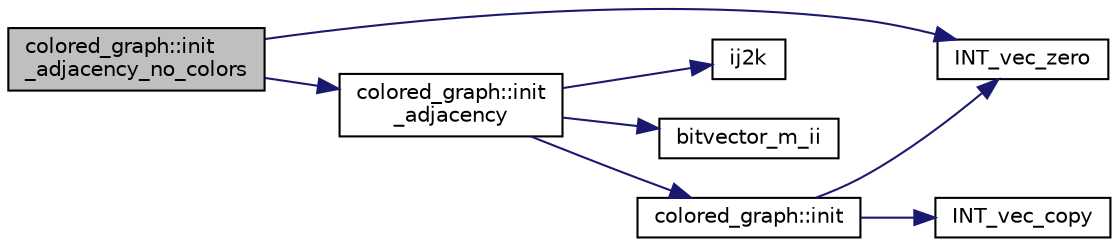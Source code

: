 digraph "colored_graph::init_adjacency_no_colors"
{
  edge [fontname="Helvetica",fontsize="10",labelfontname="Helvetica",labelfontsize="10"];
  node [fontname="Helvetica",fontsize="10",shape=record];
  rankdir="LR";
  Node409 [label="colored_graph::init\l_adjacency_no_colors",height=0.2,width=0.4,color="black", fillcolor="grey75", style="filled", fontcolor="black"];
  Node409 -> Node410 [color="midnightblue",fontsize="10",style="solid",fontname="Helvetica"];
  Node410 [label="INT_vec_zero",height=0.2,width=0.4,color="black", fillcolor="white", style="filled",URL="$df/dbf/sajeeb_8_c.html#aa8c9c7977203577026080f546fe4980f"];
  Node409 -> Node411 [color="midnightblue",fontsize="10",style="solid",fontname="Helvetica"];
  Node411 [label="colored_graph::init\l_adjacency",height=0.2,width=0.4,color="black", fillcolor="white", style="filled",URL="$dc/de2/classcolored__graph.html#a7dd89f3adcb0f1d70d4bb05be6400e73"];
  Node411 -> Node412 [color="midnightblue",fontsize="10",style="solid",fontname="Helvetica"];
  Node412 [label="ij2k",height=0.2,width=0.4,color="black", fillcolor="white", style="filled",URL="$df/dbf/sajeeb_8_c.html#a68a0fe85ad4b80a9220cb33f9c4c0042"];
  Node411 -> Node413 [color="midnightblue",fontsize="10",style="solid",fontname="Helvetica"];
  Node413 [label="bitvector_m_ii",height=0.2,width=0.4,color="black", fillcolor="white", style="filled",URL="$df/dbf/sajeeb_8_c.html#a31da55e2b26316d582cd322dc670b67b"];
  Node411 -> Node414 [color="midnightblue",fontsize="10",style="solid",fontname="Helvetica"];
  Node414 [label="colored_graph::init",height=0.2,width=0.4,color="black", fillcolor="white", style="filled",URL="$dc/de2/classcolored__graph.html#a4b917cdc9c6203a5a750c321e791bc7d"];
  Node414 -> Node415 [color="midnightblue",fontsize="10",style="solid",fontname="Helvetica"];
  Node415 [label="INT_vec_copy",height=0.2,width=0.4,color="black", fillcolor="white", style="filled",URL="$df/dbf/sajeeb_8_c.html#ac2d875e27e009af6ec04d17254d11075"];
  Node414 -> Node410 [color="midnightblue",fontsize="10",style="solid",fontname="Helvetica"];
}
